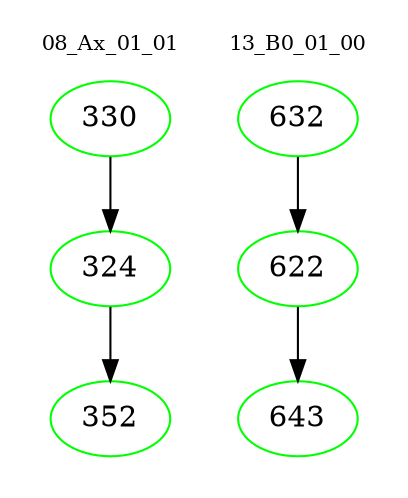 digraph{
subgraph cluster_0 {
color = white
label = "08_Ax_01_01";
fontsize=10;
T0_330 [label="330", color="green"]
T0_330 -> T0_324 [color="black"]
T0_324 [label="324", color="green"]
T0_324 -> T0_352 [color="black"]
T0_352 [label="352", color="green"]
}
subgraph cluster_1 {
color = white
label = "13_B0_01_00";
fontsize=10;
T1_632 [label="632", color="green"]
T1_632 -> T1_622 [color="black"]
T1_622 [label="622", color="green"]
T1_622 -> T1_643 [color="black"]
T1_643 [label="643", color="green"]
}
}

